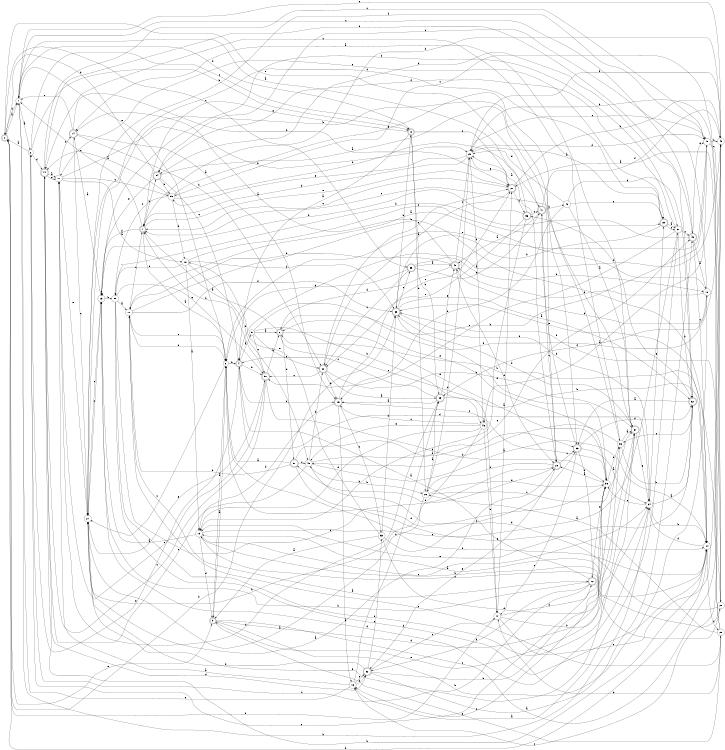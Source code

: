 digraph n47_5 {
__start0 [label="" shape="none"];

rankdir=LR;
size="8,5";

s0 [style="rounded,filled", color="black", fillcolor="white" shape="doublecircle", label="0"];
s1 [style="filled", color="black", fillcolor="white" shape="circle", label="1"];
s2 [style="filled", color="black", fillcolor="white" shape="circle", label="2"];
s3 [style="rounded,filled", color="black", fillcolor="white" shape="doublecircle", label="3"];
s4 [style="rounded,filled", color="black", fillcolor="white" shape="doublecircle", label="4"];
s5 [style="filled", color="black", fillcolor="white" shape="circle", label="5"];
s6 [style="rounded,filled", color="black", fillcolor="white" shape="doublecircle", label="6"];
s7 [style="rounded,filled", color="black", fillcolor="white" shape="doublecircle", label="7"];
s8 [style="filled", color="black", fillcolor="white" shape="circle", label="8"];
s9 [style="rounded,filled", color="black", fillcolor="white" shape="doublecircle", label="9"];
s10 [style="filled", color="black", fillcolor="white" shape="circle", label="10"];
s11 [style="filled", color="black", fillcolor="white" shape="circle", label="11"];
s12 [style="rounded,filled", color="black", fillcolor="white" shape="doublecircle", label="12"];
s13 [style="filled", color="black", fillcolor="white" shape="circle", label="13"];
s14 [style="rounded,filled", color="black", fillcolor="white" shape="doublecircle", label="14"];
s15 [style="rounded,filled", color="black", fillcolor="white" shape="doublecircle", label="15"];
s16 [style="filled", color="black", fillcolor="white" shape="circle", label="16"];
s17 [style="filled", color="black", fillcolor="white" shape="circle", label="17"];
s18 [style="filled", color="black", fillcolor="white" shape="circle", label="18"];
s19 [style="filled", color="black", fillcolor="white" shape="circle", label="19"];
s20 [style="filled", color="black", fillcolor="white" shape="circle", label="20"];
s21 [style="rounded,filled", color="black", fillcolor="white" shape="doublecircle", label="21"];
s22 [style="rounded,filled", color="black", fillcolor="white" shape="doublecircle", label="22"];
s23 [style="rounded,filled", color="black", fillcolor="white" shape="doublecircle", label="23"];
s24 [style="filled", color="black", fillcolor="white" shape="circle", label="24"];
s25 [style="filled", color="black", fillcolor="white" shape="circle", label="25"];
s26 [style="filled", color="black", fillcolor="white" shape="circle", label="26"];
s27 [style="filled", color="black", fillcolor="white" shape="circle", label="27"];
s28 [style="rounded,filled", color="black", fillcolor="white" shape="doublecircle", label="28"];
s29 [style="filled", color="black", fillcolor="white" shape="circle", label="29"];
s30 [style="rounded,filled", color="black", fillcolor="white" shape="doublecircle", label="30"];
s31 [style="filled", color="black", fillcolor="white" shape="circle", label="31"];
s32 [style="rounded,filled", color="black", fillcolor="white" shape="doublecircle", label="32"];
s33 [style="rounded,filled", color="black", fillcolor="white" shape="doublecircle", label="33"];
s34 [style="filled", color="black", fillcolor="white" shape="circle", label="34"];
s35 [style="filled", color="black", fillcolor="white" shape="circle", label="35"];
s36 [style="filled", color="black", fillcolor="white" shape="circle", label="36"];
s37 [style="rounded,filled", color="black", fillcolor="white" shape="doublecircle", label="37"];
s38 [style="rounded,filled", color="black", fillcolor="white" shape="doublecircle", label="38"];
s39 [style="rounded,filled", color="black", fillcolor="white" shape="doublecircle", label="39"];
s40 [style="rounded,filled", color="black", fillcolor="white" shape="doublecircle", label="40"];
s41 [style="rounded,filled", color="black", fillcolor="white" shape="doublecircle", label="41"];
s42 [style="filled", color="black", fillcolor="white" shape="circle", label="42"];
s43 [style="filled", color="black", fillcolor="white" shape="circle", label="43"];
s44 [style="rounded,filled", color="black", fillcolor="white" shape="doublecircle", label="44"];
s45 [style="filled", color="black", fillcolor="white" shape="circle", label="45"];
s46 [style="filled", color="black", fillcolor="white" shape="circle", label="46"];
s47 [style="filled", color="black", fillcolor="white" shape="circle", label="47"];
s48 [style="filled", color="black", fillcolor="white" shape="circle", label="48"];
s49 [style="rounded,filled", color="black", fillcolor="white" shape="doublecircle", label="49"];
s50 [style="filled", color="black", fillcolor="white" shape="circle", label="50"];
s51 [style="rounded,filled", color="black", fillcolor="white" shape="doublecircle", label="51"];
s52 [style="rounded,filled", color="black", fillcolor="white" shape="doublecircle", label="52"];
s53 [style="filled", color="black", fillcolor="white" shape="circle", label="53"];
s54 [style="rounded,filled", color="black", fillcolor="white" shape="doublecircle", label="54"];
s55 [style="filled", color="black", fillcolor="white" shape="circle", label="55"];
s56 [style="rounded,filled", color="black", fillcolor="white" shape="doublecircle", label="56"];
s57 [style="rounded,filled", color="black", fillcolor="white" shape="doublecircle", label="57"];
s0 -> s1 [label="a"];
s0 -> s38 [label="b"];
s0 -> s39 [label="c"];
s0 -> s1 [label="d"];
s0 -> s9 [label="e"];
s1 -> s2 [label="a"];
s1 -> s34 [label="b"];
s1 -> s49 [label="c"];
s1 -> s3 [label="d"];
s1 -> s8 [label="e"];
s2 -> s0 [label="a"];
s2 -> s3 [label="b"];
s2 -> s3 [label="c"];
s2 -> s44 [label="d"];
s2 -> s12 [label="e"];
s3 -> s4 [label="a"];
s3 -> s23 [label="b"];
s3 -> s21 [label="c"];
s3 -> s26 [label="d"];
s3 -> s7 [label="e"];
s4 -> s5 [label="a"];
s4 -> s51 [label="b"];
s4 -> s15 [label="c"];
s4 -> s34 [label="d"];
s4 -> s2 [label="e"];
s5 -> s6 [label="a"];
s5 -> s46 [label="b"];
s5 -> s51 [label="c"];
s5 -> s43 [label="d"];
s5 -> s22 [label="e"];
s6 -> s7 [label="a"];
s6 -> s45 [label="b"];
s6 -> s47 [label="c"];
s6 -> s57 [label="d"];
s6 -> s35 [label="e"];
s7 -> s8 [label="a"];
s7 -> s54 [label="b"];
s7 -> s1 [label="c"];
s7 -> s13 [label="d"];
s7 -> s21 [label="e"];
s8 -> s9 [label="a"];
s8 -> s4 [label="b"];
s8 -> s27 [label="c"];
s8 -> s11 [label="d"];
s8 -> s24 [label="e"];
s9 -> s8 [label="a"];
s9 -> s10 [label="b"];
s9 -> s43 [label="c"];
s9 -> s36 [label="d"];
s9 -> s25 [label="e"];
s10 -> s11 [label="a"];
s10 -> s40 [label="b"];
s10 -> s54 [label="c"];
s10 -> s23 [label="d"];
s10 -> s40 [label="e"];
s11 -> s12 [label="a"];
s11 -> s24 [label="b"];
s11 -> s7 [label="c"];
s11 -> s38 [label="d"];
s11 -> s8 [label="e"];
s12 -> s4 [label="a"];
s12 -> s13 [label="b"];
s12 -> s2 [label="c"];
s12 -> s52 [label="d"];
s12 -> s35 [label="e"];
s13 -> s14 [label="a"];
s13 -> s50 [label="b"];
s13 -> s27 [label="c"];
s13 -> s31 [label="d"];
s13 -> s13 [label="e"];
s14 -> s15 [label="a"];
s14 -> s22 [label="b"];
s14 -> s27 [label="c"];
s14 -> s21 [label="d"];
s14 -> s1 [label="e"];
s15 -> s16 [label="a"];
s15 -> s53 [label="b"];
s15 -> s35 [label="c"];
s15 -> s19 [label="d"];
s15 -> s21 [label="e"];
s16 -> s17 [label="a"];
s16 -> s23 [label="b"];
s16 -> s52 [label="c"];
s16 -> s52 [label="d"];
s16 -> s1 [label="e"];
s17 -> s18 [label="a"];
s17 -> s29 [label="b"];
s17 -> s55 [label="c"];
s17 -> s14 [label="d"];
s17 -> s27 [label="e"];
s18 -> s19 [label="a"];
s18 -> s38 [label="b"];
s18 -> s30 [label="c"];
s18 -> s50 [label="d"];
s18 -> s48 [label="e"];
s19 -> s13 [label="a"];
s19 -> s20 [label="b"];
s19 -> s34 [label="c"];
s19 -> s9 [label="d"];
s19 -> s31 [label="e"];
s20 -> s21 [label="a"];
s20 -> s6 [label="b"];
s20 -> s19 [label="c"];
s20 -> s48 [label="d"];
s20 -> s38 [label="e"];
s21 -> s22 [label="a"];
s21 -> s43 [label="b"];
s21 -> s7 [label="c"];
s21 -> s56 [label="d"];
s21 -> s29 [label="e"];
s22 -> s23 [label="a"];
s22 -> s37 [label="b"];
s22 -> s51 [label="c"];
s22 -> s15 [label="d"];
s22 -> s21 [label="e"];
s23 -> s15 [label="a"];
s23 -> s24 [label="b"];
s23 -> s4 [label="c"];
s23 -> s17 [label="d"];
s23 -> s40 [label="e"];
s24 -> s19 [label="a"];
s24 -> s0 [label="b"];
s24 -> s25 [label="c"];
s24 -> s34 [label="d"];
s24 -> s38 [label="e"];
s25 -> s26 [label="a"];
s25 -> s29 [label="b"];
s25 -> s55 [label="c"];
s25 -> s47 [label="d"];
s25 -> s11 [label="e"];
s26 -> s23 [label="a"];
s26 -> s27 [label="b"];
s26 -> s37 [label="c"];
s26 -> s29 [label="d"];
s26 -> s35 [label="e"];
s27 -> s28 [label="a"];
s27 -> s33 [label="b"];
s27 -> s13 [label="c"];
s27 -> s45 [label="d"];
s27 -> s51 [label="e"];
s28 -> s29 [label="a"];
s28 -> s26 [label="b"];
s28 -> s33 [label="c"];
s28 -> s57 [label="d"];
s28 -> s52 [label="e"];
s29 -> s30 [label="a"];
s29 -> s7 [label="b"];
s29 -> s45 [label="c"];
s29 -> s46 [label="d"];
s29 -> s55 [label="e"];
s30 -> s31 [label="a"];
s30 -> s38 [label="b"];
s30 -> s31 [label="c"];
s30 -> s27 [label="d"];
s30 -> s17 [label="e"];
s31 -> s16 [label="a"];
s31 -> s32 [label="b"];
s31 -> s49 [label="c"];
s31 -> s54 [label="d"];
s31 -> s51 [label="e"];
s32 -> s33 [label="a"];
s32 -> s54 [label="b"];
s32 -> s36 [label="c"];
s32 -> s56 [label="d"];
s32 -> s19 [label="e"];
s33 -> s34 [label="a"];
s33 -> s41 [label="b"];
s33 -> s47 [label="c"];
s33 -> s32 [label="d"];
s33 -> s12 [label="e"];
s34 -> s32 [label="a"];
s34 -> s24 [label="b"];
s34 -> s35 [label="c"];
s34 -> s13 [label="d"];
s34 -> s30 [label="e"];
s35 -> s28 [label="a"];
s35 -> s36 [label="b"];
s35 -> s16 [label="c"];
s35 -> s8 [label="d"];
s35 -> s6 [label="e"];
s36 -> s37 [label="a"];
s36 -> s32 [label="b"];
s36 -> s44 [label="c"];
s36 -> s48 [label="d"];
s36 -> s9 [label="e"];
s37 -> s14 [label="a"];
s37 -> s27 [label="b"];
s37 -> s7 [label="c"];
s37 -> s38 [label="d"];
s37 -> s34 [label="e"];
s38 -> s32 [label="a"];
s38 -> s3 [label="b"];
s38 -> s39 [label="c"];
s38 -> s35 [label="d"];
s38 -> s34 [label="e"];
s39 -> s40 [label="a"];
s39 -> s10 [label="b"];
s39 -> s22 [label="c"];
s39 -> s8 [label="d"];
s39 -> s41 [label="e"];
s40 -> s14 [label="a"];
s40 -> s11 [label="b"];
s40 -> s29 [label="c"];
s40 -> s6 [label="d"];
s40 -> s28 [label="e"];
s41 -> s40 [label="a"];
s41 -> s42 [label="b"];
s41 -> s28 [label="c"];
s41 -> s43 [label="d"];
s41 -> s0 [label="e"];
s42 -> s37 [label="a"];
s42 -> s15 [label="b"];
s42 -> s30 [label="c"];
s42 -> s32 [label="d"];
s42 -> s29 [label="e"];
s43 -> s4 [label="a"];
s43 -> s29 [label="b"];
s43 -> s16 [label="c"];
s43 -> s7 [label="d"];
s43 -> s1 [label="e"];
s44 -> s17 [label="a"];
s44 -> s24 [label="b"];
s44 -> s45 [label="c"];
s44 -> s52 [label="d"];
s44 -> s17 [label="e"];
s45 -> s46 [label="a"];
s45 -> s43 [label="b"];
s45 -> s20 [label="c"];
s45 -> s29 [label="d"];
s45 -> s8 [label="e"];
s46 -> s27 [label="a"];
s46 -> s47 [label="b"];
s46 -> s15 [label="c"];
s46 -> s19 [label="d"];
s46 -> s48 [label="e"];
s47 -> s21 [label="a"];
s47 -> s37 [label="b"];
s47 -> s43 [label="c"];
s47 -> s35 [label="d"];
s47 -> s0 [label="e"];
s48 -> s24 [label="a"];
s48 -> s26 [label="b"];
s48 -> s44 [label="c"];
s48 -> s22 [label="d"];
s48 -> s49 [label="e"];
s49 -> s10 [label="a"];
s49 -> s50 [label="b"];
s49 -> s24 [label="c"];
s49 -> s44 [label="d"];
s49 -> s45 [label="e"];
s50 -> s11 [label="a"];
s50 -> s34 [label="b"];
s50 -> s28 [label="c"];
s50 -> s24 [label="d"];
s50 -> s51 [label="e"];
s51 -> s6 [label="a"];
s51 -> s7 [label="b"];
s51 -> s44 [label="c"];
s51 -> s35 [label="d"];
s51 -> s17 [label="e"];
s52 -> s49 [label="a"];
s52 -> s35 [label="b"];
s52 -> s47 [label="c"];
s52 -> s27 [label="d"];
s52 -> s53 [label="e"];
s53 -> s9 [label="a"];
s53 -> s38 [label="b"];
s53 -> s33 [label="c"];
s53 -> s37 [label="d"];
s53 -> s18 [label="e"];
s54 -> s28 [label="a"];
s54 -> s55 [label="b"];
s54 -> s4 [label="c"];
s54 -> s0 [label="d"];
s54 -> s13 [label="e"];
s55 -> s44 [label="a"];
s55 -> s41 [label="b"];
s55 -> s50 [label="c"];
s55 -> s18 [label="d"];
s55 -> s36 [label="e"];
s56 -> s1 [label="a"];
s56 -> s19 [label="b"];
s56 -> s41 [label="c"];
s56 -> s13 [label="d"];
s56 -> s22 [label="e"];
s57 -> s8 [label="a"];
s57 -> s11 [label="b"];
s57 -> s48 [label="c"];
s57 -> s33 [label="d"];
s57 -> s24 [label="e"];

}